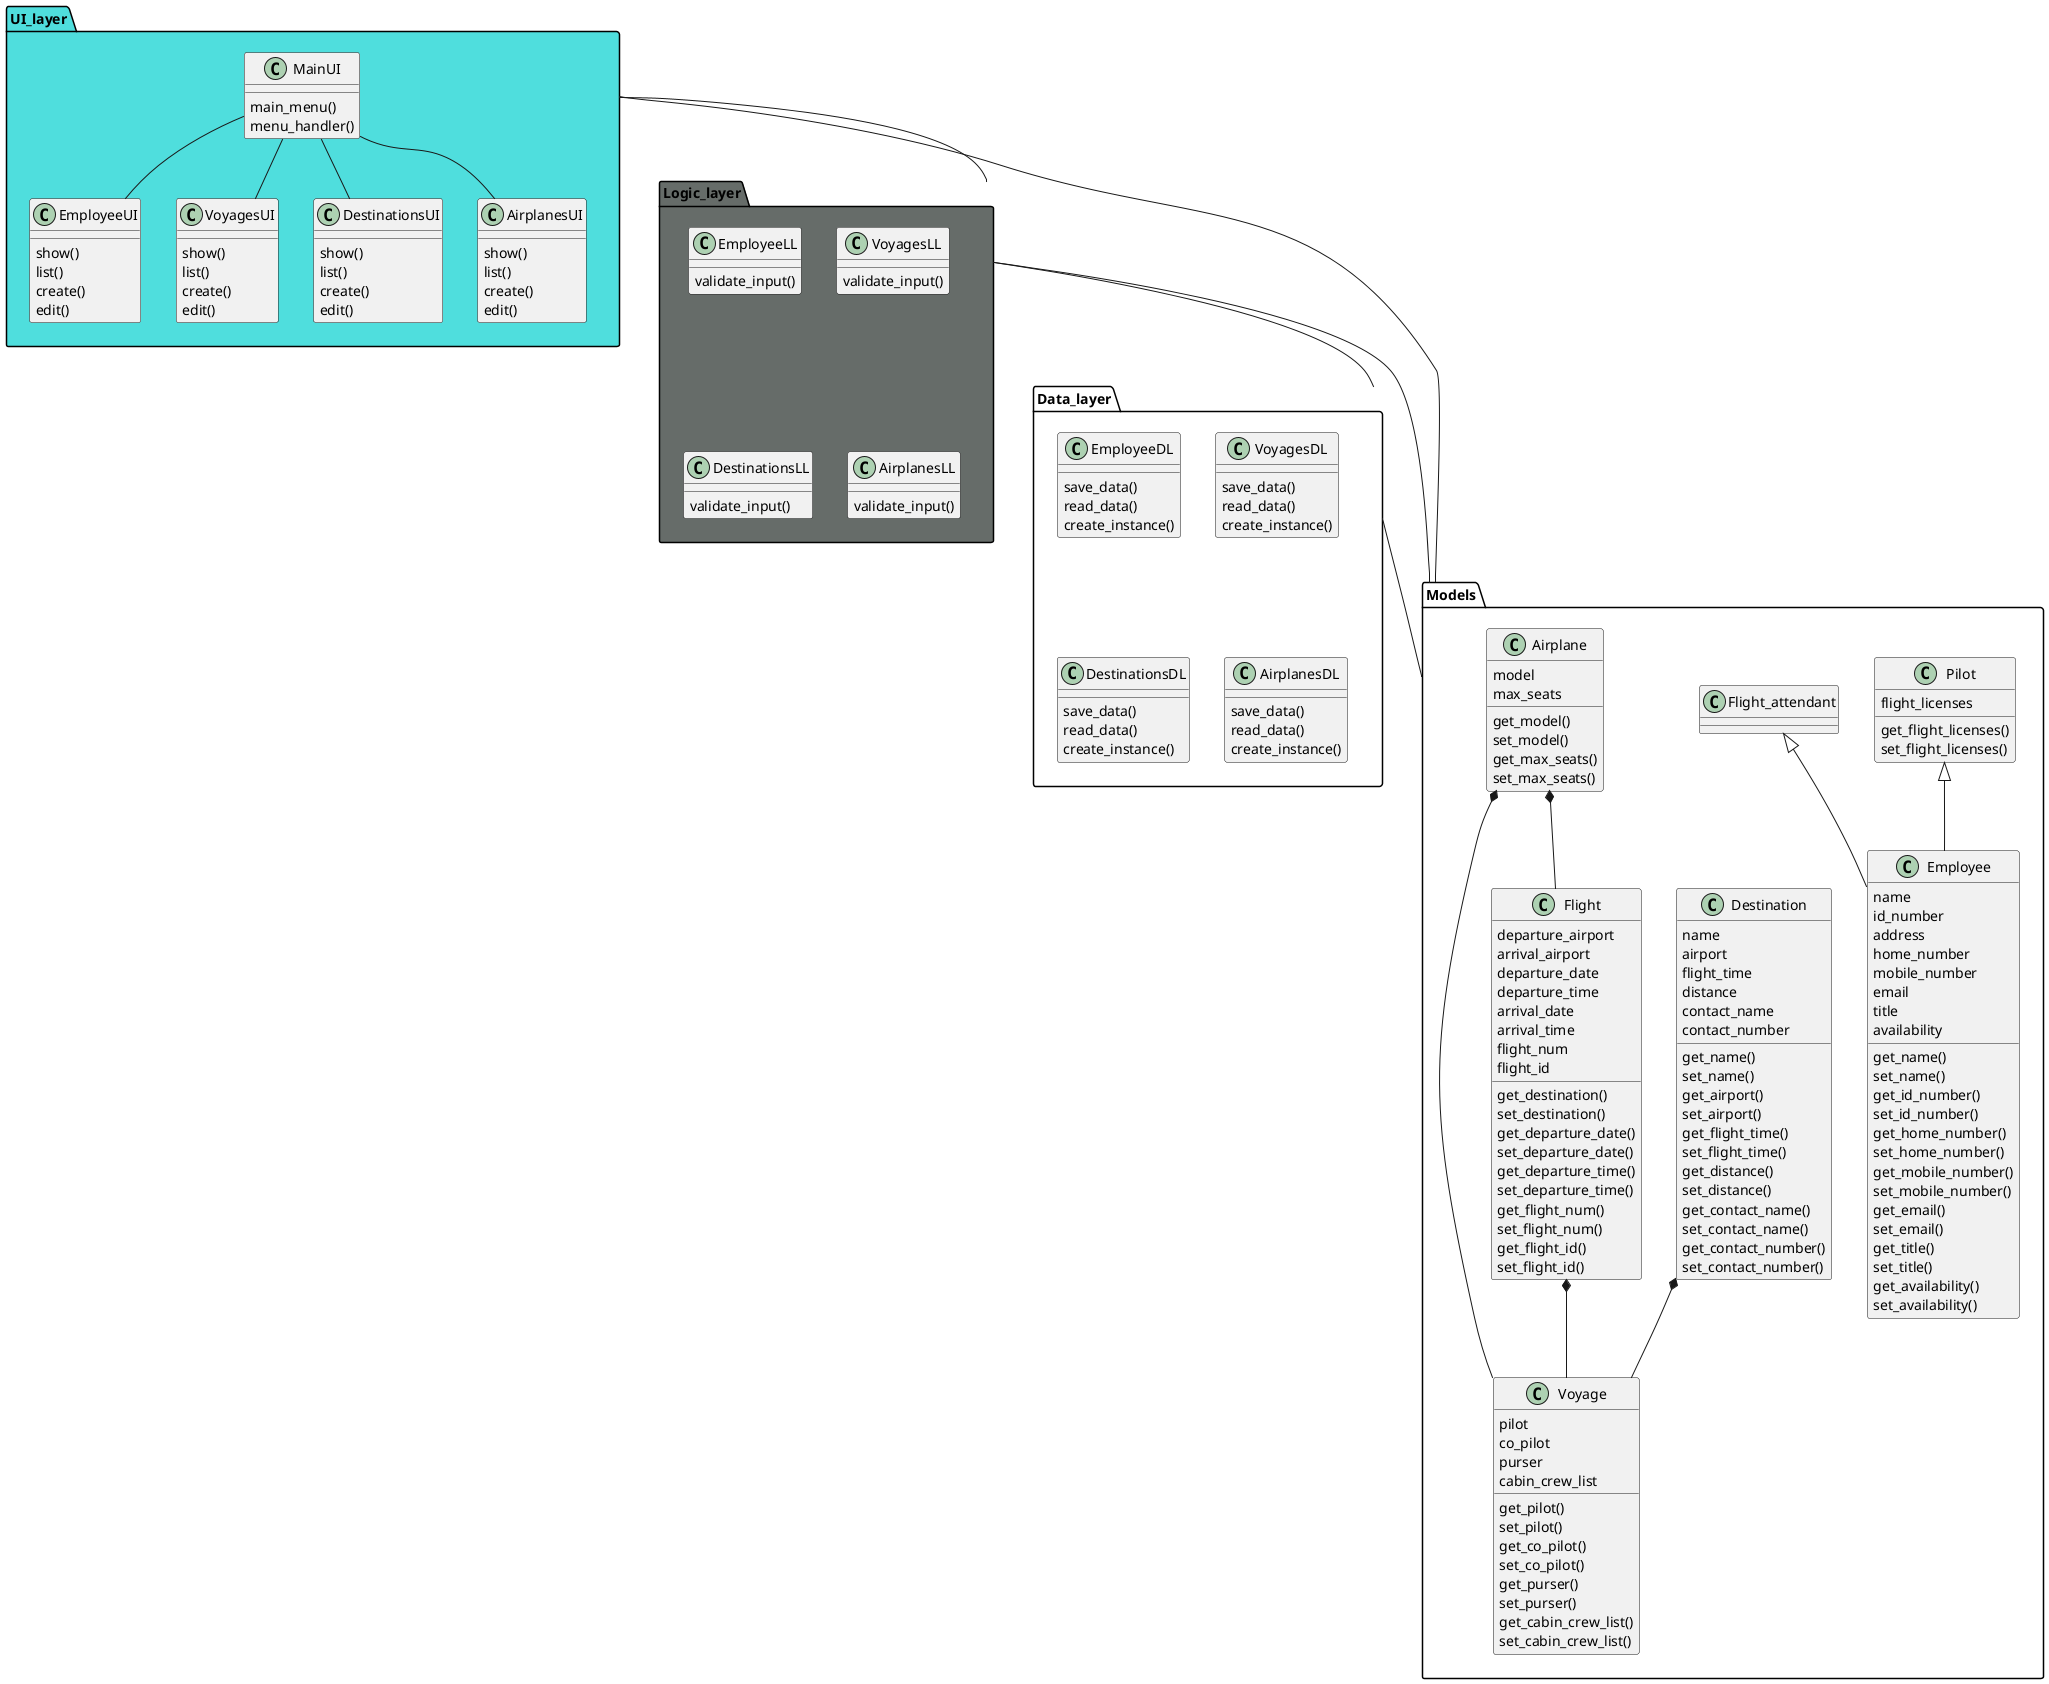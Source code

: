 @startuml NaNAirlines

package UI_layer #4FDEDD {
  class MainUI{
    main_menu()
    menu_handler()
  }

  class EmployeeUI{
    show()
    list()
    create()
    edit()
  }
  class VoyagesUI{
    show()
    list()
    create()
    edit()
  }
  class DestinationsUI{
    show()
    list()
    create()
    edit()
  }
  class AirplanesUI{
    show()
    list()
    create()
    edit()
  }
  MainUI -- EmployeeUI
  MainUI -- VoyagesUI
  MainUI -- DestinationsUI
  MainUI -- AirplanesUI
}

package Logic_layer #666C69 {

  class EmployeeLL{
    validate_input()
    
  }
  class VoyagesLL{
    validate_input()
    
  }
  class DestinationsLL{
    validate_input()
    
  }
  class AirplanesLL{
    validate_input()
    
  }

}

package Data_layer{

  class EmployeeDL{
    save_data()
    read_data()
    create_instance()
  }
  class VoyagesDL{
    save_data()
    read_data()
    create_instance()
    
  }
  class DestinationsDL{
    save_data()
    read_data()
    create_instance()
    
  }
  class AirplanesDL{
    save_data()
    read_data()
    create_instance()
    
  }
  
}



package Models{


class Employee {
  name
  id_number
  address
  home_number
  mobile_number
  email
  title
  availability

  get_name()
  set_name()
  get_id_number()
  set_id_number()
  get_home_number()
  set_home_number()
  get_mobile_number()
  set_mobile_number()
  get_email()
  set_email()
  get_title()
  set_title()
  get_availability()
  set_availability()
}

class Flight_attendant{
}

class Pilot{
  flight_licenses

  get_flight_licenses()
  set_flight_licenses()
}

class Destination{
  name
  airport
  flight_time
  distance
  contact_name
  contact_number

  get_name()
  set_name()
  get_airport()
  set_airport()
  get_flight_time()
  set_flight_time()
  get_distance()
  set_distance()
  get_contact_name()
  set_contact_name()
  get_contact_number()
  set_contact_number()
}

class Voyage{
  pilot
  co_pilot
  purser
  cabin_crew_list

  get_pilot()
  set_pilot()
  get_co_pilot()
  set_co_pilot()
  get_purser()
  set_purser()
  get_cabin_crew_list()
  set_cabin_crew_list()

}

class Flight{
  departure_airport
  arrival_airport
  departure_date
  departure_time
  arrival_date
  arrival_time
  flight_num
  flight_id

  get_destination()
  set_destination()
  get_departure_date()
  set_departure_date()
  get_departure_time()
  set_departure_time()
  get_flight_num()
  set_flight_num()
  get_flight_id()
  set_flight_id()
}

class Airplane{
  model
  max_seats

  get_model()
  set_model()
  get_max_seats()
  set_max_seats()
}

Employee -up-|> Flight_attendant
Employee -up-|> Pilot
Destination *-- Voyage
Airplane *-- Flight
Airplane *-- Voyage
Flight *-- Voyage

}



UI_layer -down- Logic_layer
Logic_layer -down- Data_layer

UI_layer -- Models
Logic_layer -- Models
Data_layer -- Models


@enduml